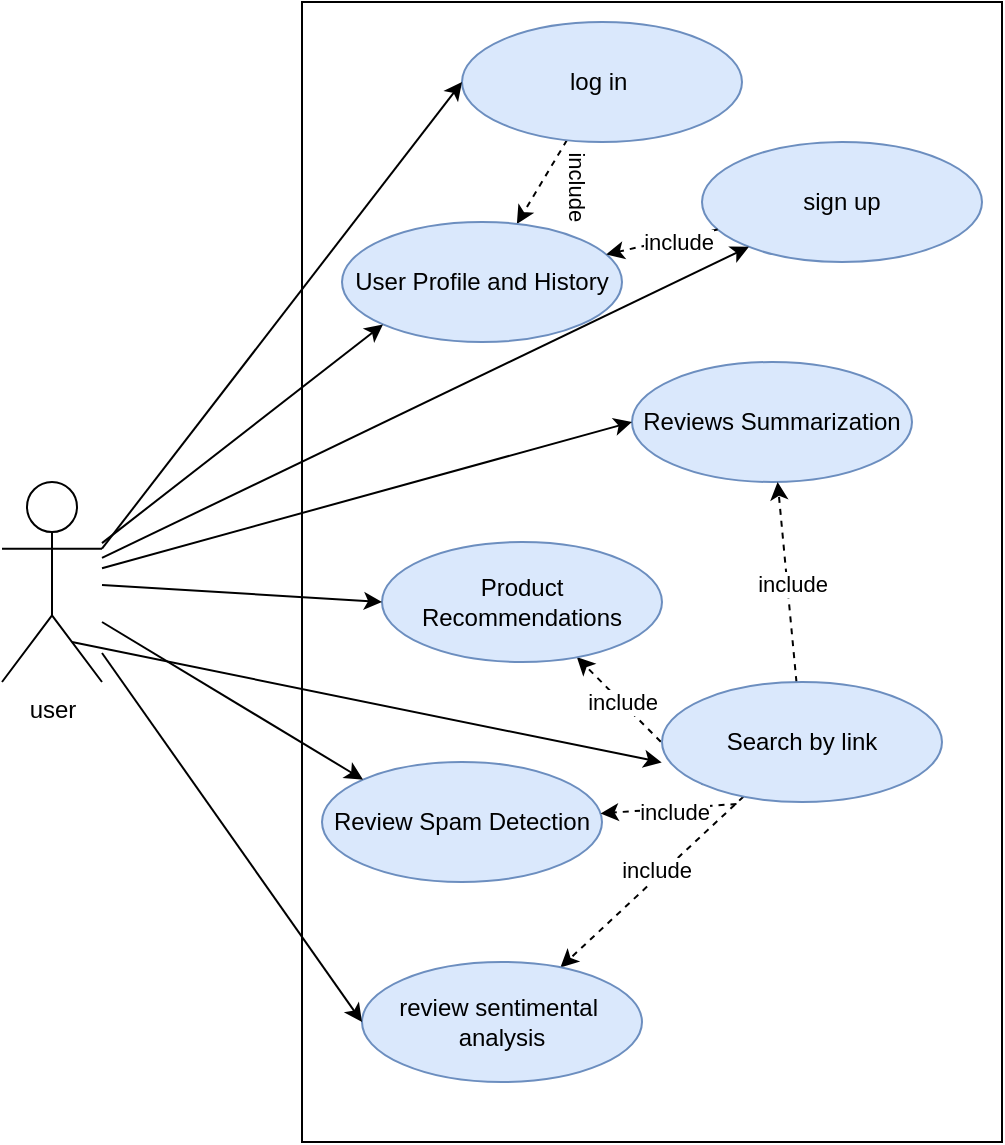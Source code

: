 <mxfile version="24.5.5" type="github">
  <diagram name="Page-1" id="nee_IOh4fVBfPIu_5qH8">
    <mxGraphModel dx="1259" dy="655" grid="1" gridSize="10" guides="1" tooltips="1" connect="1" arrows="1" fold="1" page="1" pageScale="1" pageWidth="850" pageHeight="1100" math="0" shadow="0">
      <root>
        <mxCell id="0" />
        <mxCell id="1" parent="0" />
        <mxCell id="3Om_mIdhepY8S53L3gjS-1" value="" style="rounded=0;whiteSpace=wrap;html=1;direction=south;" parent="1" vertex="1">
          <mxGeometry x="260" y="90" width="350" height="570" as="geometry" />
        </mxCell>
        <mxCell id="3Om_mIdhepY8S53L3gjS-2" value="user" style="shape=umlActor;verticalLabelPosition=bottom;verticalAlign=top;html=1;outlineConnect=0;strokeWidth=1;" parent="1" vertex="1">
          <mxGeometry x="110" y="330" width="50" height="100" as="geometry" />
        </mxCell>
        <mxCell id="3Om_mIdhepY8S53L3gjS-14" value="" style="rounded=0;orthogonalLoop=1;jettySize=auto;html=1;dashed=1;" parent="1" source="3Om_mIdhepY8S53L3gjS-6" target="3Om_mIdhepY8S53L3gjS-8" edge="1">
          <mxGeometry relative="1" as="geometry" />
        </mxCell>
        <mxCell id="3Om_mIdhepY8S53L3gjS-15" value="include" style="edgeLabel;html=1;align=center;verticalAlign=middle;resizable=0;points=[];rotation=90;" parent="3Om_mIdhepY8S53L3gjS-14" vertex="1" connectable="0">
          <mxGeometry x="-0.262" y="-4" relative="1" as="geometry">
            <mxPoint x="18" y="9" as="offset" />
          </mxGeometry>
        </mxCell>
        <mxCell id="3Om_mIdhepY8S53L3gjS-6" value="log in&amp;nbsp;" style="ellipse;whiteSpace=wrap;html=1;fillColor=#dae8fc;strokeColor=#6c8ebf;" parent="1" vertex="1">
          <mxGeometry x="340" y="100" width="140" height="60" as="geometry" />
        </mxCell>
        <mxCell id="3Om_mIdhepY8S53L3gjS-8" value="User Profile and History" style="ellipse;whiteSpace=wrap;html=1;fillColor=#dae8fc;strokeColor=#6c8ebf;" parent="1" vertex="1">
          <mxGeometry x="280" y="200" width="140" height="60" as="geometry" />
        </mxCell>
        <mxCell id="3Om_mIdhepY8S53L3gjS-9" value="Reviews Summarization" style="ellipse;whiteSpace=wrap;html=1;fillColor=#dae8fc;strokeColor=#6c8ebf;" parent="1" vertex="1">
          <mxGeometry x="425" y="270" width="140" height="60" as="geometry" />
        </mxCell>
        <mxCell id="3Om_mIdhepY8S53L3gjS-16" value="" style="rounded=0;orthogonalLoop=1;jettySize=auto;html=1;dashed=1;" parent="1" source="3Om_mIdhepY8S53L3gjS-11" target="3Om_mIdhepY8S53L3gjS-9" edge="1">
          <mxGeometry relative="1" as="geometry" />
        </mxCell>
        <mxCell id="3Om_mIdhepY8S53L3gjS-28" value="include" style="edgeLabel;html=1;align=center;verticalAlign=middle;resizable=0;points=[];" parent="3Om_mIdhepY8S53L3gjS-16" vertex="1" connectable="0">
          <mxGeometry x="-0.026" y="-2" relative="1" as="geometry">
            <mxPoint as="offset" />
          </mxGeometry>
        </mxCell>
        <mxCell id="3Om_mIdhepY8S53L3gjS-18" value="" style="rounded=0;orthogonalLoop=1;jettySize=auto;html=1;dashed=1;" parent="1" source="3Om_mIdhepY8S53L3gjS-11" target="3Om_mIdhepY8S53L3gjS-13" edge="1">
          <mxGeometry relative="1" as="geometry" />
        </mxCell>
        <mxCell id="3Om_mIdhepY8S53L3gjS-31" value="include" style="edgeLabel;html=1;align=center;verticalAlign=middle;resizable=0;points=[];" parent="3Om_mIdhepY8S53L3gjS-18" vertex="1" connectable="0">
          <mxGeometry x="-0.09" y="-3" relative="1" as="geometry">
            <mxPoint as="offset" />
          </mxGeometry>
        </mxCell>
        <mxCell id="3Om_mIdhepY8S53L3gjS-19" value="" style="rounded=0;orthogonalLoop=1;jettySize=auto;html=1;exitX=0;exitY=1;exitDx=0;exitDy=0;dashed=1;" parent="1" source="3Om_mIdhepY8S53L3gjS-11" target="3Om_mIdhepY8S53L3gjS-12" edge="1">
          <mxGeometry relative="1" as="geometry" />
        </mxCell>
        <mxCell id="3Om_mIdhepY8S53L3gjS-30" value="include" style="edgeLabel;html=1;align=center;verticalAlign=middle;resizable=0;points=[];" parent="3Om_mIdhepY8S53L3gjS-19" vertex="1" connectable="0">
          <mxGeometry x="-0.145" relative="1" as="geometry">
            <mxPoint x="-14" y="-14" as="offset" />
          </mxGeometry>
        </mxCell>
        <mxCell id="3Om_mIdhepY8S53L3gjS-11" value="Search by link" style="ellipse;whiteSpace=wrap;html=1;fillColor=#dae8fc;strokeColor=#6c8ebf;" parent="1" vertex="1">
          <mxGeometry x="440" y="430" width="140" height="60" as="geometry" />
        </mxCell>
        <mxCell id="3Om_mIdhepY8S53L3gjS-12" value="Product Recommendations" style="ellipse;whiteSpace=wrap;html=1;fillColor=#dae8fc;strokeColor=#6c8ebf;" parent="1" vertex="1">
          <mxGeometry x="300" y="360" width="140" height="60" as="geometry" />
        </mxCell>
        <mxCell id="3Om_mIdhepY8S53L3gjS-13" value="review sentimental&amp;nbsp;&lt;div&gt;analysis&lt;/div&gt;" style="ellipse;whiteSpace=wrap;html=1;fillColor=#dae8fc;strokeColor=#6c8ebf;" parent="1" vertex="1">
          <mxGeometry x="290" y="570" width="140" height="60" as="geometry" />
        </mxCell>
        <mxCell id="3Om_mIdhepY8S53L3gjS-21" value="" style="endArrow=classic;html=1;rounded=0;exitX=1;exitY=0.333;exitDx=0;exitDy=0;exitPerimeter=0;entryX=0;entryY=0.5;entryDx=0;entryDy=0;" parent="1" source="3Om_mIdhepY8S53L3gjS-2" target="3Om_mIdhepY8S53L3gjS-6" edge="1">
          <mxGeometry width="50" height="50" relative="1" as="geometry">
            <mxPoint x="400" y="460" as="sourcePoint" />
            <mxPoint x="450" y="410" as="targetPoint" />
          </mxGeometry>
        </mxCell>
        <mxCell id="3Om_mIdhepY8S53L3gjS-22" value="" style="endArrow=classic;html=1;rounded=0;entryX=0;entryY=1;entryDx=0;entryDy=0;" parent="1" source="3Om_mIdhepY8S53L3gjS-2" target="3Om_mIdhepY8S53L3gjS-8" edge="1">
          <mxGeometry width="50" height="50" relative="1" as="geometry">
            <mxPoint x="400" y="460" as="sourcePoint" />
            <mxPoint x="450" y="410" as="targetPoint" />
          </mxGeometry>
        </mxCell>
        <mxCell id="3Om_mIdhepY8S53L3gjS-23" value="" style="endArrow=classic;html=1;rounded=0;entryX=0;entryY=0.5;entryDx=0;entryDy=0;" parent="1" source="3Om_mIdhepY8S53L3gjS-2" target="3Om_mIdhepY8S53L3gjS-9" edge="1">
          <mxGeometry width="50" height="50" relative="1" as="geometry">
            <mxPoint x="400" y="460" as="sourcePoint" />
            <mxPoint x="450" y="410" as="targetPoint" />
          </mxGeometry>
        </mxCell>
        <mxCell id="3Om_mIdhepY8S53L3gjS-25" value="" style="endArrow=classic;html=1;rounded=0;entryX=0;entryY=0.5;entryDx=0;entryDy=0;" parent="1" source="3Om_mIdhepY8S53L3gjS-2" target="3Om_mIdhepY8S53L3gjS-12" edge="1">
          <mxGeometry width="50" height="50" relative="1" as="geometry">
            <mxPoint x="400" y="460" as="sourcePoint" />
            <mxPoint x="450" y="410" as="targetPoint" />
          </mxGeometry>
        </mxCell>
        <mxCell id="3Om_mIdhepY8S53L3gjS-26" value="" style="endArrow=classic;html=1;rounded=0;entryX=0;entryY=0.5;entryDx=0;entryDy=0;" parent="1" source="3Om_mIdhepY8S53L3gjS-2" target="3Om_mIdhepY8S53L3gjS-13" edge="1">
          <mxGeometry width="50" height="50" relative="1" as="geometry">
            <mxPoint x="400" y="460" as="sourcePoint" />
            <mxPoint x="450" y="410" as="targetPoint" />
          </mxGeometry>
        </mxCell>
        <mxCell id="3Om_mIdhepY8S53L3gjS-27" value="" style="endArrow=classic;html=1;rounded=0;entryX=-0.001;entryY=0.67;entryDx=0;entryDy=0;entryPerimeter=0;" parent="1" target="3Om_mIdhepY8S53L3gjS-11" edge="1">
          <mxGeometry width="50" height="50" relative="1" as="geometry">
            <mxPoint x="145" y="409.997" as="sourcePoint" />
            <mxPoint x="425" y="483.44" as="targetPoint" />
          </mxGeometry>
        </mxCell>
        <mxCell id="3Om_mIdhepY8S53L3gjS-38" value="Review Spam Detection" style="ellipse;whiteSpace=wrap;html=1;fillColor=#dae8fc;strokeColor=#6c8ebf;" parent="1" vertex="1">
          <mxGeometry x="270" y="470" width="140" height="60" as="geometry" />
        </mxCell>
        <mxCell id="3Om_mIdhepY8S53L3gjS-39" value="" style="endArrow=classic;html=1;rounded=0;exitX=0.266;exitY=1.017;exitDx=0;exitDy=0;exitPerimeter=0;dashed=1;" parent="1" source="3Om_mIdhepY8S53L3gjS-11" target="3Om_mIdhepY8S53L3gjS-38" edge="1">
          <mxGeometry width="50" height="50" relative="1" as="geometry">
            <mxPoint x="400" y="470" as="sourcePoint" />
            <mxPoint x="450" y="420" as="targetPoint" />
          </mxGeometry>
        </mxCell>
        <mxCell id="3Om_mIdhepY8S53L3gjS-40" value="include" style="edgeLabel;html=1;align=center;verticalAlign=middle;resizable=0;points=[];" parent="3Om_mIdhepY8S53L3gjS-39" vertex="1" connectable="0">
          <mxGeometry x="-0.07" y="2" relative="1" as="geometry">
            <mxPoint as="offset" />
          </mxGeometry>
        </mxCell>
        <mxCell id="3Om_mIdhepY8S53L3gjS-41" value="" style="endArrow=classic;html=1;rounded=0;entryX=0;entryY=0;entryDx=0;entryDy=0;" parent="1" target="3Om_mIdhepY8S53L3gjS-38" edge="1">
          <mxGeometry width="50" height="50" relative="1" as="geometry">
            <mxPoint x="160" y="400" as="sourcePoint" />
            <mxPoint x="450" y="420" as="targetPoint" />
          </mxGeometry>
        </mxCell>
        <mxCell id="QgjHa9y1S_htmxF0l0xO-1" value="sign up" style="ellipse;whiteSpace=wrap;html=1;fillColor=#dae8fc;strokeColor=#6c8ebf;" vertex="1" parent="1">
          <mxGeometry x="460" y="160" width="140" height="60" as="geometry" />
        </mxCell>
        <mxCell id="QgjHa9y1S_htmxF0l0xO-2" value="" style="endArrow=classic;html=1;rounded=0;" edge="1" parent="1" source="3Om_mIdhepY8S53L3gjS-2" target="QgjHa9y1S_htmxF0l0xO-1">
          <mxGeometry width="50" height="50" relative="1" as="geometry">
            <mxPoint x="170" y="373" as="sourcePoint" />
            <mxPoint x="380" y="160" as="targetPoint" />
          </mxGeometry>
        </mxCell>
        <mxCell id="QgjHa9y1S_htmxF0l0xO-3" value="" style="rounded=0;orthogonalLoop=1;jettySize=auto;html=1;dashed=1;" edge="1" parent="1" source="QgjHa9y1S_htmxF0l0xO-1" target="3Om_mIdhepY8S53L3gjS-8">
          <mxGeometry relative="1" as="geometry">
            <mxPoint x="403" y="169" as="sourcePoint" />
            <mxPoint x="377" y="211" as="targetPoint" />
          </mxGeometry>
        </mxCell>
        <mxCell id="QgjHa9y1S_htmxF0l0xO-4" value="include" style="edgeLabel;html=1;align=center;verticalAlign=middle;resizable=0;points=[];rotation=0;" vertex="1" connectable="0" parent="QgjHa9y1S_htmxF0l0xO-3">
          <mxGeometry x="-0.262" y="-4" relative="1" as="geometry">
            <mxPoint x="1" y="5" as="offset" />
          </mxGeometry>
        </mxCell>
      </root>
    </mxGraphModel>
  </diagram>
</mxfile>
